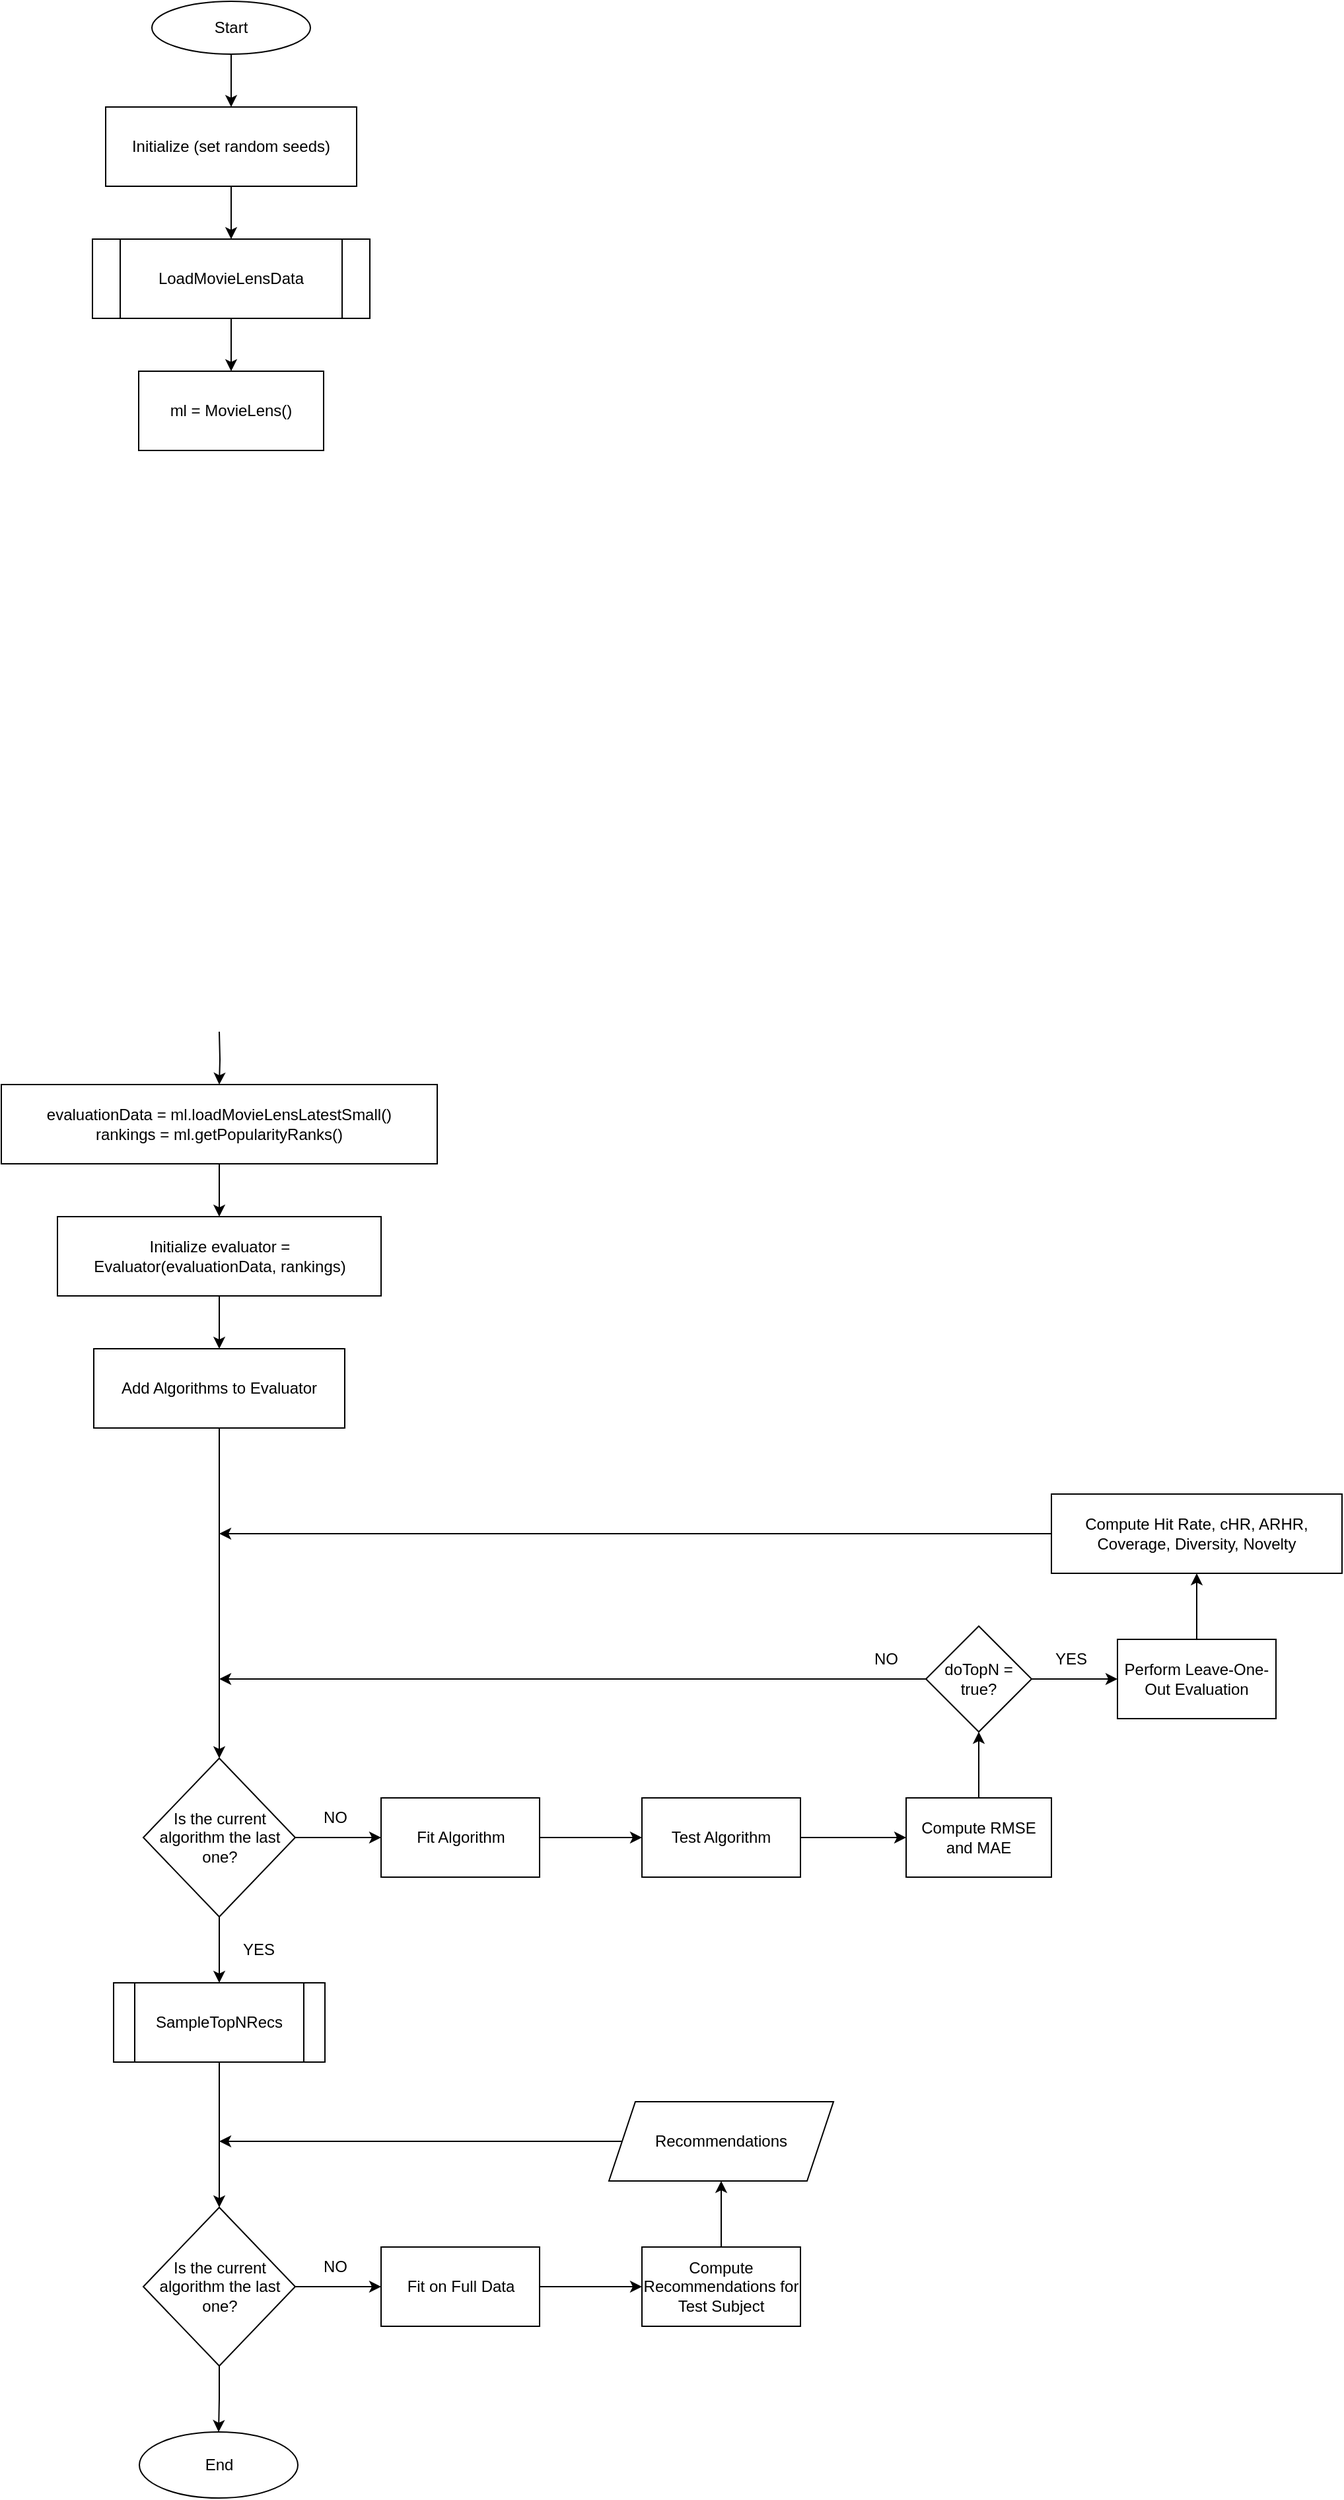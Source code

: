 <mxfile version="25.0.3">
  <diagram id="C5RBs43oDa-KdzZeNtuy" name="Page-1">
    <mxGraphModel dx="1764" dy="1093" grid="1" gridSize="10" guides="1" tooltips="1" connect="1" arrows="1" fold="1" page="1" pageScale="1" pageWidth="827" pageHeight="1169" math="0" shadow="0">
      <root>
        <mxCell id="WIyWlLk6GJQsqaUBKTNV-0" />
        <mxCell id="WIyWlLk6GJQsqaUBKTNV-1" parent="WIyWlLk6GJQsqaUBKTNV-0" />
        <mxCell id="-0b8JW7brGIJbXixHkyz-7" value="" style="edgeStyle=orthogonalEdgeStyle;rounded=0;orthogonalLoop=1;jettySize=auto;html=1;" parent="WIyWlLk6GJQsqaUBKTNV-1" source="-0b8JW7brGIJbXixHkyz-3" target="-0b8JW7brGIJbXixHkyz-6" edge="1">
          <mxGeometry relative="1" as="geometry" />
        </mxCell>
        <mxCell id="-0b8JW7brGIJbXixHkyz-3" value="Start" style="ellipse;whiteSpace=wrap;html=1;" parent="WIyWlLk6GJQsqaUBKTNV-1" vertex="1">
          <mxGeometry x="340" y="40" width="120" height="40" as="geometry" />
        </mxCell>
        <mxCell id="-0b8JW7brGIJbXixHkyz-4" value="End" style="ellipse;whiteSpace=wrap;html=1;" parent="WIyWlLk6GJQsqaUBKTNV-1" vertex="1">
          <mxGeometry x="330.5" y="1880" width="120" height="50" as="geometry" />
        </mxCell>
        <mxCell id="-0b8JW7brGIJbXixHkyz-9" value="" style="edgeStyle=orthogonalEdgeStyle;rounded=0;orthogonalLoop=1;jettySize=auto;html=1;" parent="WIyWlLk6GJQsqaUBKTNV-1" source="-0b8JW7brGIJbXixHkyz-6" target="-0b8JW7brGIJbXixHkyz-8" edge="1">
          <mxGeometry relative="1" as="geometry" />
        </mxCell>
        <mxCell id="-0b8JW7brGIJbXixHkyz-6" value="Initialize (set random seeds)" style="rounded=0;whiteSpace=wrap;html=1;" parent="WIyWlLk6GJQsqaUBKTNV-1" vertex="1">
          <mxGeometry x="305" y="120" width="190" height="60" as="geometry" />
        </mxCell>
        <mxCell id="-0b8JW7brGIJbXixHkyz-11" value="" style="edgeStyle=orthogonalEdgeStyle;rounded=0;orthogonalLoop=1;jettySize=auto;html=1;" parent="WIyWlLk6GJQsqaUBKTNV-1" source="-0b8JW7brGIJbXixHkyz-8" target="-0b8JW7brGIJbXixHkyz-10" edge="1">
          <mxGeometry relative="1" as="geometry" />
        </mxCell>
        <mxCell id="-0b8JW7brGIJbXixHkyz-8" value="LoadMovieLensData" style="shape=process;whiteSpace=wrap;html=1;backgroundOutline=1;" parent="WIyWlLk6GJQsqaUBKTNV-1" vertex="1">
          <mxGeometry x="295" y="220" width="210" height="60" as="geometry" />
        </mxCell>
        <mxCell id="-0b8JW7brGIJbXixHkyz-14" style="edgeStyle=orthogonalEdgeStyle;rounded=0;orthogonalLoop=1;jettySize=auto;html=1;" parent="WIyWlLk6GJQsqaUBKTNV-1" target="-0b8JW7brGIJbXixHkyz-12" edge="1">
          <mxGeometry relative="1" as="geometry">
            <mxPoint x="391" y="820" as="sourcePoint" />
          </mxGeometry>
        </mxCell>
        <mxCell id="-0b8JW7brGIJbXixHkyz-10" value="ml = MovieLens()" style="rounded=0;whiteSpace=wrap;html=1;" parent="WIyWlLk6GJQsqaUBKTNV-1" vertex="1">
          <mxGeometry x="330" y="320" width="140" height="60" as="geometry" />
        </mxCell>
        <mxCell id="-0b8JW7brGIJbXixHkyz-16" value="" style="edgeStyle=orthogonalEdgeStyle;rounded=0;orthogonalLoop=1;jettySize=auto;html=1;" parent="WIyWlLk6GJQsqaUBKTNV-1" source="-0b8JW7brGIJbXixHkyz-12" target="-0b8JW7brGIJbXixHkyz-15" edge="1">
          <mxGeometry relative="1" as="geometry" />
        </mxCell>
        <mxCell id="-0b8JW7brGIJbXixHkyz-12" value="evaluationData = ml.loadMovieLensLatestSmall()&lt;div&gt;rankings = ml.getPopularityRanks()&lt;br&gt;&lt;/div&gt;" style="rounded=0;whiteSpace=wrap;html=1;" parent="WIyWlLk6GJQsqaUBKTNV-1" vertex="1">
          <mxGeometry x="226" y="860" width="330" height="60" as="geometry" />
        </mxCell>
        <mxCell id="-0b8JW7brGIJbXixHkyz-18" value="" style="edgeStyle=orthogonalEdgeStyle;rounded=0;orthogonalLoop=1;jettySize=auto;html=1;" parent="WIyWlLk6GJQsqaUBKTNV-1" source="-0b8JW7brGIJbXixHkyz-15" target="-0b8JW7brGIJbXixHkyz-17" edge="1">
          <mxGeometry relative="1" as="geometry" />
        </mxCell>
        <mxCell id="-0b8JW7brGIJbXixHkyz-15" value="Initialize evaluator = Evaluator(evaluationData, rankings)" style="rounded=0;whiteSpace=wrap;html=1;" parent="WIyWlLk6GJQsqaUBKTNV-1" vertex="1">
          <mxGeometry x="268.5" y="960" width="245" height="60" as="geometry" />
        </mxCell>
        <mxCell id="-0b8JW7brGIJbXixHkyz-21" value="" style="edgeStyle=orthogonalEdgeStyle;rounded=0;orthogonalLoop=1;jettySize=auto;html=1;" parent="WIyWlLk6GJQsqaUBKTNV-1" source="-0b8JW7brGIJbXixHkyz-17" target="-0b8JW7brGIJbXixHkyz-19" edge="1">
          <mxGeometry relative="1" as="geometry" />
        </mxCell>
        <mxCell id="-0b8JW7brGIJbXixHkyz-17" value="Add Algorithms to Evaluator" style="rounded=0;whiteSpace=wrap;html=1;" parent="WIyWlLk6GJQsqaUBKTNV-1" vertex="1">
          <mxGeometry x="296" y="1060" width="190" height="60" as="geometry" />
        </mxCell>
        <mxCell id="-0b8JW7brGIJbXixHkyz-23" value="" style="edgeStyle=orthogonalEdgeStyle;rounded=0;orthogonalLoop=1;jettySize=auto;html=1;" parent="WIyWlLk6GJQsqaUBKTNV-1" source="-0b8JW7brGIJbXixHkyz-19" target="-0b8JW7brGIJbXixHkyz-22" edge="1">
          <mxGeometry relative="1" as="geometry" />
        </mxCell>
        <mxCell id="-0b8JW7brGIJbXixHkyz-40" value="" style="edgeStyle=orthogonalEdgeStyle;rounded=0;orthogonalLoop=1;jettySize=auto;html=1;" parent="WIyWlLk6GJQsqaUBKTNV-1" source="-0b8JW7brGIJbXixHkyz-19" target="-0b8JW7brGIJbXixHkyz-39" edge="1">
          <mxGeometry relative="1" as="geometry" />
        </mxCell>
        <mxCell id="-0b8JW7brGIJbXixHkyz-19" value="Is the current algorithm the last one?" style="rhombus;whiteSpace=wrap;html=1;" parent="WIyWlLk6GJQsqaUBKTNV-1" vertex="1">
          <mxGeometry x="333.5" y="1370" width="115" height="120" as="geometry" />
        </mxCell>
        <mxCell id="-0b8JW7brGIJbXixHkyz-29" style="edgeStyle=orthogonalEdgeStyle;rounded=0;orthogonalLoop=1;jettySize=auto;html=1;entryX=0;entryY=0.5;entryDx=0;entryDy=0;" parent="WIyWlLk6GJQsqaUBKTNV-1" source="-0b8JW7brGIJbXixHkyz-22" target="-0b8JW7brGIJbXixHkyz-24" edge="1">
          <mxGeometry relative="1" as="geometry" />
        </mxCell>
        <mxCell id="-0b8JW7brGIJbXixHkyz-22" value="Fit Algorithm" style="rounded=0;whiteSpace=wrap;html=1;" parent="WIyWlLk6GJQsqaUBKTNV-1" vertex="1">
          <mxGeometry x="513.5" y="1400" width="120" height="60" as="geometry" />
        </mxCell>
        <mxCell id="-0b8JW7brGIJbXixHkyz-30" style="edgeStyle=orthogonalEdgeStyle;rounded=0;orthogonalLoop=1;jettySize=auto;html=1;" parent="WIyWlLk6GJQsqaUBKTNV-1" source="-0b8JW7brGIJbXixHkyz-24" target="-0b8JW7brGIJbXixHkyz-25" edge="1">
          <mxGeometry relative="1" as="geometry" />
        </mxCell>
        <mxCell id="-0b8JW7brGIJbXixHkyz-24" value="Test Algorithm" style="rounded=0;whiteSpace=wrap;html=1;" parent="WIyWlLk6GJQsqaUBKTNV-1" vertex="1">
          <mxGeometry x="711" y="1400" width="120" height="60" as="geometry" />
        </mxCell>
        <mxCell id="-0b8JW7brGIJbXixHkyz-31" style="edgeStyle=orthogonalEdgeStyle;rounded=0;orthogonalLoop=1;jettySize=auto;html=1;entryX=0.5;entryY=1;entryDx=0;entryDy=0;" parent="WIyWlLk6GJQsqaUBKTNV-1" source="-0b8JW7brGIJbXixHkyz-25" target="-0b8JW7brGIJbXixHkyz-26" edge="1">
          <mxGeometry relative="1" as="geometry" />
        </mxCell>
        <mxCell id="-0b8JW7brGIJbXixHkyz-25" value="Compute RMSE and MAE" style="rounded=0;whiteSpace=wrap;html=1;" parent="WIyWlLk6GJQsqaUBKTNV-1" vertex="1">
          <mxGeometry x="911" y="1400" width="110" height="60" as="geometry" />
        </mxCell>
        <mxCell id="-0b8JW7brGIJbXixHkyz-34" value="" style="edgeStyle=orthogonalEdgeStyle;rounded=0;orthogonalLoop=1;jettySize=auto;html=1;" parent="WIyWlLk6GJQsqaUBKTNV-1" source="-0b8JW7brGIJbXixHkyz-26" target="-0b8JW7brGIJbXixHkyz-27" edge="1">
          <mxGeometry relative="1" as="geometry" />
        </mxCell>
        <mxCell id="-0b8JW7brGIJbXixHkyz-26" value="doTopN = true?" style="rhombus;whiteSpace=wrap;html=1;" parent="WIyWlLk6GJQsqaUBKTNV-1" vertex="1">
          <mxGeometry x="926" y="1270" width="80" height="80" as="geometry" />
        </mxCell>
        <mxCell id="-0b8JW7brGIJbXixHkyz-33" style="edgeStyle=orthogonalEdgeStyle;rounded=0;orthogonalLoop=1;jettySize=auto;html=1;entryX=0.5;entryY=1;entryDx=0;entryDy=0;" parent="WIyWlLk6GJQsqaUBKTNV-1" source="-0b8JW7brGIJbXixHkyz-27" target="-0b8JW7brGIJbXixHkyz-28" edge="1">
          <mxGeometry relative="1" as="geometry" />
        </mxCell>
        <mxCell id="-0b8JW7brGIJbXixHkyz-27" value="Perform Leave-One-Out Evaluation" style="rounded=0;whiteSpace=wrap;html=1;" parent="WIyWlLk6GJQsqaUBKTNV-1" vertex="1">
          <mxGeometry x="1071" y="1280" width="120" height="60" as="geometry" />
        </mxCell>
        <mxCell id="-0b8JW7brGIJbXixHkyz-28" value="Compute Hit Rate, cHR, ARHR, Coverage, Diversity, Novelty" style="rounded=0;whiteSpace=wrap;html=1;" parent="WIyWlLk6GJQsqaUBKTNV-1" vertex="1">
          <mxGeometry x="1021" y="1170" width="220" height="60" as="geometry" />
        </mxCell>
        <mxCell id="-0b8JW7brGIJbXixHkyz-32" value="" style="endArrow=classic;html=1;rounded=0;exitX=0;exitY=0.5;exitDx=0;exitDy=0;" parent="WIyWlLk6GJQsqaUBKTNV-1" source="-0b8JW7brGIJbXixHkyz-26" edge="1">
          <mxGeometry width="50" height="50" relative="1" as="geometry">
            <mxPoint x="661" y="1330" as="sourcePoint" />
            <mxPoint x="391" y="1310" as="targetPoint" />
          </mxGeometry>
        </mxCell>
        <mxCell id="-0b8JW7brGIJbXixHkyz-35" value="" style="endArrow=classic;html=1;rounded=0;exitX=0;exitY=0.5;exitDx=0;exitDy=0;" parent="WIyWlLk6GJQsqaUBKTNV-1" source="-0b8JW7brGIJbXixHkyz-28" edge="1">
          <mxGeometry width="50" height="50" relative="1" as="geometry">
            <mxPoint x="751" y="1260" as="sourcePoint" />
            <mxPoint x="391" y="1200" as="targetPoint" />
          </mxGeometry>
        </mxCell>
        <mxCell id="-0b8JW7brGIJbXixHkyz-36" value="NO" style="text;html=1;align=center;verticalAlign=middle;whiteSpace=wrap;rounded=0;" parent="WIyWlLk6GJQsqaUBKTNV-1" vertex="1">
          <mxGeometry x="448.5" y="1400" width="60" height="30" as="geometry" />
        </mxCell>
        <mxCell id="-0b8JW7brGIJbXixHkyz-37" value="NO" style="text;html=1;align=center;verticalAlign=middle;whiteSpace=wrap;rounded=0;" parent="WIyWlLk6GJQsqaUBKTNV-1" vertex="1">
          <mxGeometry x="866" y="1280" width="60" height="30" as="geometry" />
        </mxCell>
        <mxCell id="-0b8JW7brGIJbXixHkyz-38" value="YES" style="text;html=1;align=center;verticalAlign=middle;whiteSpace=wrap;rounded=0;" parent="WIyWlLk6GJQsqaUBKTNV-1" vertex="1">
          <mxGeometry x="1006" y="1280" width="60" height="30" as="geometry" />
        </mxCell>
        <mxCell id="-0b8JW7brGIJbXixHkyz-43" style="edgeStyle=orthogonalEdgeStyle;rounded=0;orthogonalLoop=1;jettySize=auto;html=1;" parent="WIyWlLk6GJQsqaUBKTNV-1" source="-0b8JW7brGIJbXixHkyz-39" target="-0b8JW7brGIJbXixHkyz-42" edge="1">
          <mxGeometry relative="1" as="geometry" />
        </mxCell>
        <mxCell id="-0b8JW7brGIJbXixHkyz-39" value="SampleTopNRecs" style="shape=process;whiteSpace=wrap;html=1;backgroundOutline=1;" parent="WIyWlLk6GJQsqaUBKTNV-1" vertex="1">
          <mxGeometry x="311" y="1540" width="160" height="60" as="geometry" />
        </mxCell>
        <mxCell id="-0b8JW7brGIJbXixHkyz-41" value="YES" style="text;html=1;align=center;verticalAlign=middle;whiteSpace=wrap;rounded=0;" parent="WIyWlLk6GJQsqaUBKTNV-1" vertex="1">
          <mxGeometry x="391" y="1500" width="60" height="30" as="geometry" />
        </mxCell>
        <mxCell id="-0b8JW7brGIJbXixHkyz-47" style="edgeStyle=orthogonalEdgeStyle;rounded=0;orthogonalLoop=1;jettySize=auto;html=1;" parent="WIyWlLk6GJQsqaUBKTNV-1" source="-0b8JW7brGIJbXixHkyz-42" target="-0b8JW7brGIJbXixHkyz-44" edge="1">
          <mxGeometry relative="1" as="geometry" />
        </mxCell>
        <mxCell id="-0b8JW7brGIJbXixHkyz-52" style="edgeStyle=orthogonalEdgeStyle;rounded=0;orthogonalLoop=1;jettySize=auto;html=1;" parent="WIyWlLk6GJQsqaUBKTNV-1" source="-0b8JW7brGIJbXixHkyz-42" target="-0b8JW7brGIJbXixHkyz-4" edge="1">
          <mxGeometry relative="1" as="geometry" />
        </mxCell>
        <mxCell id="-0b8JW7brGIJbXixHkyz-42" value="Is the current algorithm the last one?" style="rhombus;whiteSpace=wrap;html=1;" parent="WIyWlLk6GJQsqaUBKTNV-1" vertex="1">
          <mxGeometry x="333.5" y="1710" width="115" height="120" as="geometry" />
        </mxCell>
        <mxCell id="-0b8JW7brGIJbXixHkyz-48" style="edgeStyle=orthogonalEdgeStyle;rounded=0;orthogonalLoop=1;jettySize=auto;html=1;" parent="WIyWlLk6GJQsqaUBKTNV-1" source="-0b8JW7brGIJbXixHkyz-44" target="-0b8JW7brGIJbXixHkyz-45" edge="1">
          <mxGeometry relative="1" as="geometry" />
        </mxCell>
        <mxCell id="-0b8JW7brGIJbXixHkyz-44" value="Fit on Full Data" style="rounded=0;whiteSpace=wrap;html=1;" parent="WIyWlLk6GJQsqaUBKTNV-1" vertex="1">
          <mxGeometry x="513.5" y="1740" width="120" height="60" as="geometry" />
        </mxCell>
        <mxCell id="-0b8JW7brGIJbXixHkyz-49" style="edgeStyle=orthogonalEdgeStyle;rounded=0;orthogonalLoop=1;jettySize=auto;html=1;" parent="WIyWlLk6GJQsqaUBKTNV-1" source="-0b8JW7brGIJbXixHkyz-45" target="-0b8JW7brGIJbXixHkyz-46" edge="1">
          <mxGeometry relative="1" as="geometry" />
        </mxCell>
        <mxCell id="-0b8JW7brGIJbXixHkyz-45" value="Compute Recommendations for Test Subject" style="rounded=0;whiteSpace=wrap;html=1;" parent="WIyWlLk6GJQsqaUBKTNV-1" vertex="1">
          <mxGeometry x="711" y="1740" width="120" height="60" as="geometry" />
        </mxCell>
        <mxCell id="-0b8JW7brGIJbXixHkyz-46" value="Recommendations" style="shape=parallelogram;perimeter=parallelogramPerimeter;whiteSpace=wrap;html=1;fixedSize=1;" parent="WIyWlLk6GJQsqaUBKTNV-1" vertex="1">
          <mxGeometry x="686" y="1630" width="170" height="60" as="geometry" />
        </mxCell>
        <mxCell id="-0b8JW7brGIJbXixHkyz-50" value="" style="endArrow=classic;html=1;rounded=0;exitX=0;exitY=0.5;exitDx=0;exitDy=0;" parent="WIyWlLk6GJQsqaUBKTNV-1" source="-0b8JW7brGIJbXixHkyz-46" edge="1">
          <mxGeometry width="50" height="50" relative="1" as="geometry">
            <mxPoint x="581" y="1650" as="sourcePoint" />
            <mxPoint x="391" y="1660" as="targetPoint" />
          </mxGeometry>
        </mxCell>
        <mxCell id="-0b8JW7brGIJbXixHkyz-51" value="NO" style="text;html=1;align=center;verticalAlign=middle;whiteSpace=wrap;rounded=0;" parent="WIyWlLk6GJQsqaUBKTNV-1" vertex="1">
          <mxGeometry x="448.5" y="1740" width="60" height="30" as="geometry" />
        </mxCell>
      </root>
    </mxGraphModel>
  </diagram>
</mxfile>
